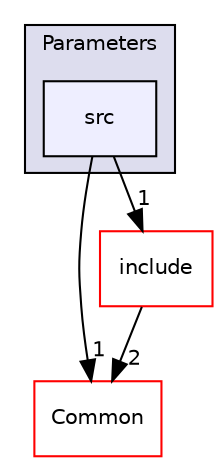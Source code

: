 digraph "/home/travis/build/AliceO2Group/AliceO2/DataFormats/Parameters/src" {
  bgcolor=transparent;
  compound=true
  node [ fontsize="10", fontname="Helvetica"];
  edge [ labelfontsize="10", labelfontname="Helvetica"];
  subgraph clusterdir_d462256f2f72f303235b8fb5b5a9f479 {
    graph [ bgcolor="#ddddee", pencolor="black", label="Parameters" fontname="Helvetica", fontsize="10", URL="dir_d462256f2f72f303235b8fb5b5a9f479.html"]
  dir_01d249f9f1ea413118b8299f8515654e [shape=box, label="src", style="filled", fillcolor="#eeeeff", pencolor="black", URL="dir_01d249f9f1ea413118b8299f8515654e.html"];
  }
  dir_4ab6b4cc6a7edbff49100e9123df213f [shape=box label="Common" color="red" URL="dir_4ab6b4cc6a7edbff49100e9123df213f.html"];
  dir_04f156109dbc2fc51b99c265fe2b4a64 [shape=box label="include" color="red" URL="dir_04f156109dbc2fc51b99c265fe2b4a64.html"];
  dir_01d249f9f1ea413118b8299f8515654e->dir_4ab6b4cc6a7edbff49100e9123df213f [headlabel="1", labeldistance=1.5 headhref="dir_000253_000026.html"];
  dir_01d249f9f1ea413118b8299f8515654e->dir_04f156109dbc2fc51b99c265fe2b4a64 [headlabel="1", labeldistance=1.5 headhref="dir_000253_000251.html"];
  dir_04f156109dbc2fc51b99c265fe2b4a64->dir_4ab6b4cc6a7edbff49100e9123df213f [headlabel="2", labeldistance=1.5 headhref="dir_000251_000026.html"];
}
